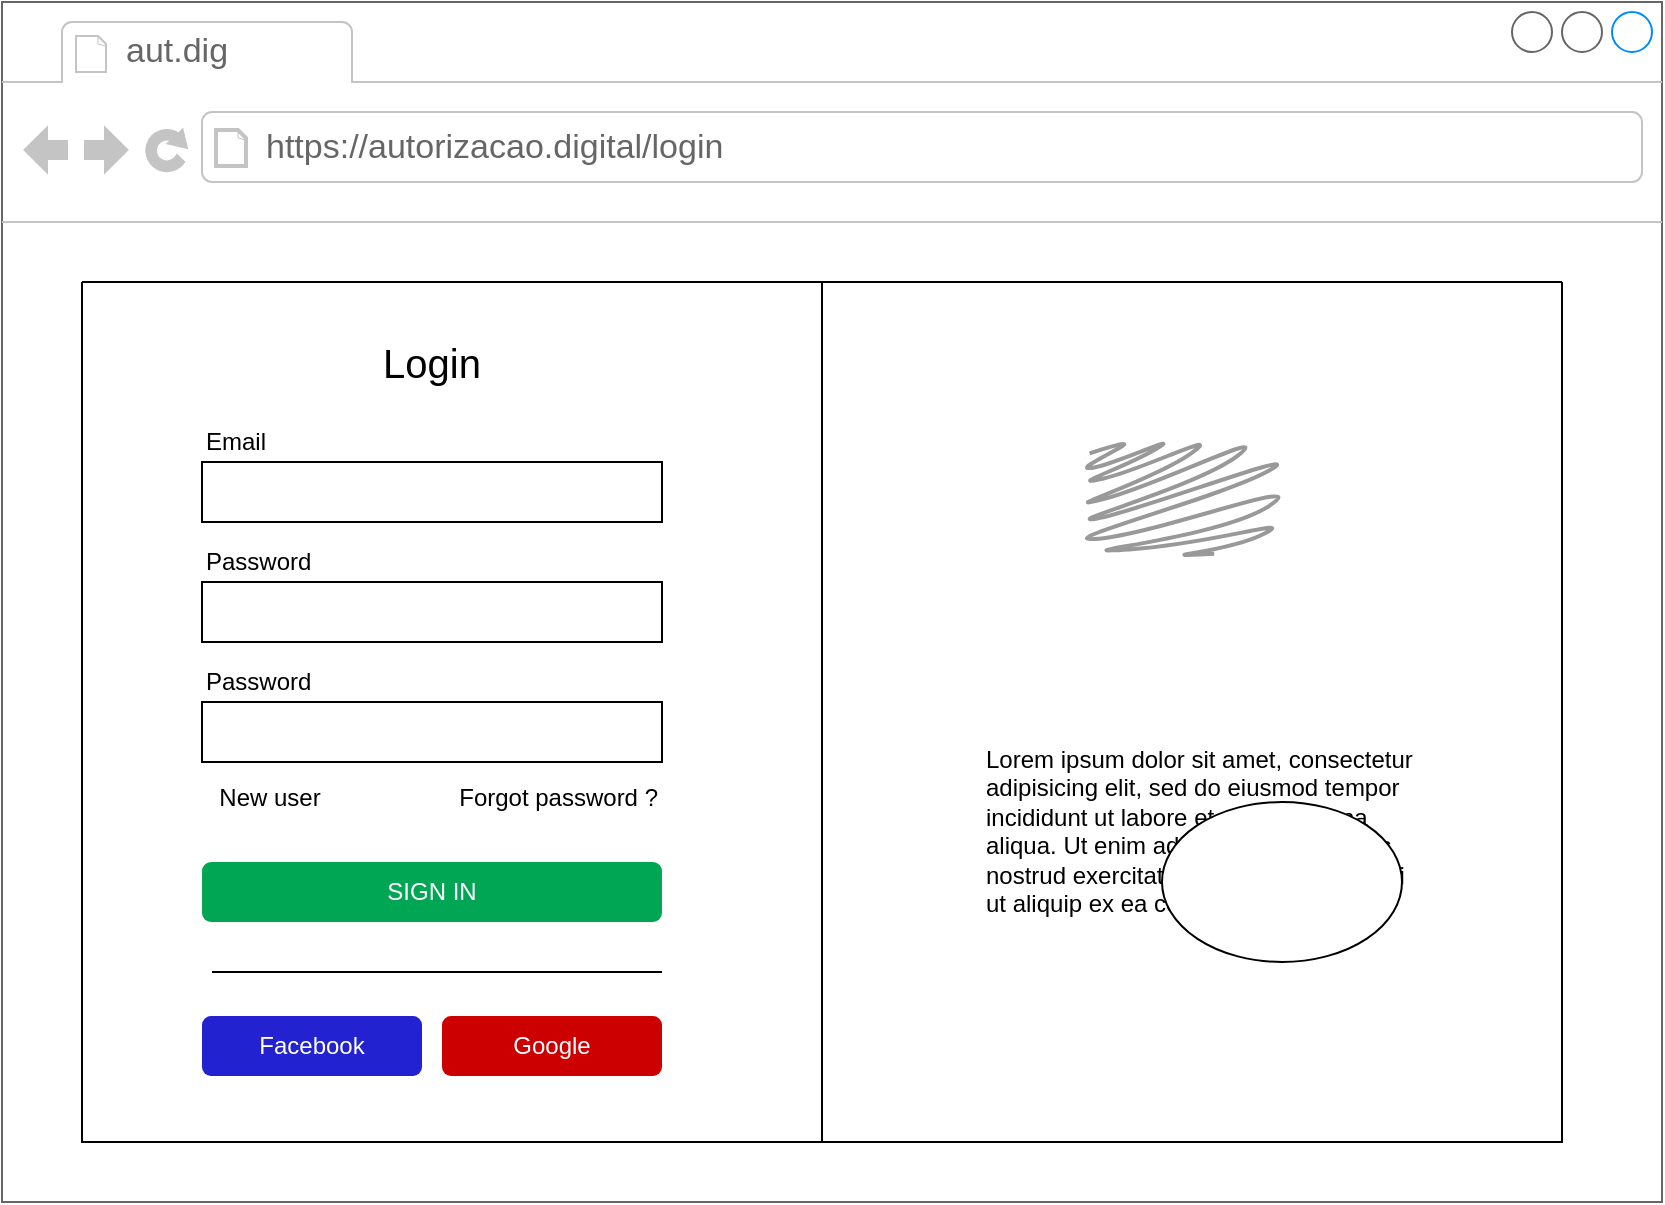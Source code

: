 <mxfile version="14.5.1" type="device"><diagram id="A3qWTJxBf30MFO97emnY" name="Page-1"><mxGraphModel dx="1092" dy="534" grid="1" gridSize="10" guides="1" tooltips="1" connect="1" arrows="1" fold="1" page="1" pageScale="1" pageWidth="850" pageHeight="1100" math="0" shadow="0"><root><mxCell id="0"/><mxCell id="1" parent="0"/><mxCell id="2" value="" style="strokeWidth=1;shadow=0;dashed=0;align=center;html=1;shape=mxgraph.mockup.containers.browserWindow;rSize=0;strokeColor=#666666;strokeColor2=#008cff;strokeColor3=#c4c4c4;mainText=,;recursiveResize=0;fillColor=#008241;" parent="1" vertex="1"><mxGeometry x="10" y="10" width="830" height="600" as="geometry"/></mxCell><mxCell id="3" value="aut.dig" style="strokeWidth=1;shadow=0;dashed=0;align=center;html=1;shape=mxgraph.mockup.containers.anchor;fontSize=17;fontColor=#666666;align=left;" parent="2" vertex="1"><mxGeometry x="60" y="12" width="110" height="26" as="geometry"/></mxCell><mxCell id="4" value="https://autorizacao.digital/login" style="strokeWidth=1;shadow=0;dashed=0;align=center;html=1;shape=mxgraph.mockup.containers.anchor;rSize=0;fontSize=17;fontColor=#666666;align=left;" parent="2" vertex="1"><mxGeometry x="130" y="60" width="250" height="26" as="geometry"/></mxCell><mxCell id="25" value="" style="group" parent="2" vertex="1" connectable="0"><mxGeometry x="100" y="240" width="230" height="60" as="geometry"/></mxCell><mxCell id="32" value="" style="group" parent="25" vertex="1" connectable="0"><mxGeometry width="230" height="60" as="geometry"/></mxCell><mxCell id="24" value="" style="rounded=0;whiteSpace=wrap;html=1;align=left;" parent="32" vertex="1"><mxGeometry y="30" width="230" height="30" as="geometry"/></mxCell><mxCell id="23" value="Email" style="text;html=1;strokeColor=none;fillColor=none;align=left;verticalAlign=middle;whiteSpace=wrap;rounded=0;" parent="32" vertex="1"><mxGeometry width="230" height="20" as="geometry"/></mxCell><mxCell id="33" value="" style="group" parent="2" vertex="1" connectable="0"><mxGeometry x="100" y="318" width="230" height="60" as="geometry"/></mxCell><mxCell id="34" value="" style="group" parent="33" vertex="1" connectable="0"><mxGeometry width="230" height="60" as="geometry"/></mxCell><mxCell id="35" value="" style="rounded=0;whiteSpace=wrap;html=1;align=left;" parent="34" vertex="1"><mxGeometry y="30" width="230" height="30" as="geometry"/></mxCell><mxCell id="36" value="Password" style="text;html=1;strokeColor=none;fillColor=none;align=left;verticalAlign=middle;whiteSpace=wrap;rounded=0;" parent="34" vertex="1"><mxGeometry width="230" height="20" as="geometry"/></mxCell><mxCell id="37" value="SUBMIT" style="rounded=1;whiteSpace=wrap;html=1;strokeColor=#f0f0f0;fillColor=none;align=center;" parent="2" vertex="1"><mxGeometry x="100" y="440" width="230" height="30" as="geometry"/></mxCell><mxCell id="40" value="Forgot password ?" style="text;html=1;strokeColor=none;fillColor=none;align=right;verticalAlign=middle;whiteSpace=wrap;rounded=0;" parent="2" vertex="1"><mxGeometry x="220" y="390" width="110" height="20" as="geometry"/></mxCell><mxCell id="41" value="" style="dashed=0;outlineConnect=0;html=1;align=center;labelPosition=center;verticalLabelPosition=bottom;verticalAlign=top;shape=mxgraph.weblogos.messenger;strokeColor=#f0f0f0;fillColor=none;" parent="2" vertex="1"><mxGeometry x="550" y="240" width="82.6" height="76.8" as="geometry"/></mxCell><mxCell id="43" value="Lorem ipsum dolor sit amet, consectetur adipisicing elit, sed do eiusmod tempor incididunt ut labore et dolore magna aliqua. Ut enim ad minim veniam, quis nostrud exercitation ullamco laboris nisi ut aliquip ex ea commodo&amp;nbsp;" style="text;spacingTop=-5;whiteSpace=wrap;html=1;align=left;fontSize=12;fontFamily=Helvetica;fillColor=none;strokeColor=none;" parent="2" vertex="1"><mxGeometry x="490" y="370" width="220" height="130" as="geometry"/></mxCell><mxCell id="44" value="" style="group" parent="2" vertex="1" connectable="0"><mxGeometry x="40" y="150" width="740" height="430" as="geometry"/></mxCell><mxCell id="45" value="" style="swimlane;startSize=0;" parent="44" vertex="1"><mxGeometry width="370" height="430" as="geometry"/></mxCell><mxCell id="46" value="" style="swimlane;startSize=0;" parent="44" vertex="1"><mxGeometry x="370" width="370" height="430" as="geometry"/></mxCell><mxCell id="47" value="&lt;font style=&quot;font-size: 20px&quot;&gt;Login&lt;/font&gt;" style="text;html=1;strokeColor=none;fillColor=none;align=center;verticalAlign=middle;whiteSpace=wrap;rounded=0;" parent="2" vertex="1"><mxGeometry x="100" y="190" width="40" height="20" as="geometry"/></mxCell><mxCell id="48" value="" style="strokeWidth=1;shadow=0;dashed=0;align=center;html=1;shape=mxgraph.mockup.containers.browserWindow;rSize=0;strokeColor=#666666;strokeColor2=#008cff;strokeColor3=#c4c4c4;mainText=,;recursiveResize=0;" parent="2" vertex="1"><mxGeometry width="830" height="600" as="geometry"/></mxCell><mxCell id="49" value="aut.dig" style="strokeWidth=1;shadow=0;dashed=0;align=center;html=1;shape=mxgraph.mockup.containers.anchor;fontSize=17;fontColor=#666666;align=left;" parent="48" vertex="1"><mxGeometry x="60" y="12" width="110" height="26" as="geometry"/></mxCell><mxCell id="50" value="https://autorizacao.digital/login" style="strokeWidth=1;shadow=0;dashed=0;align=center;html=1;shape=mxgraph.mockup.containers.anchor;rSize=0;fontSize=17;fontColor=#666666;align=left;" parent="48" vertex="1"><mxGeometry x="130" y="60" width="250" height="26" as="geometry"/></mxCell><mxCell id="55" value="" style="group" parent="48" vertex="1" connectable="0"><mxGeometry x="100" y="330" width="230" height="60" as="geometry"/></mxCell><mxCell id="56" value="" style="group" parent="55" vertex="1" connectable="0"><mxGeometry width="230" height="60" as="geometry"/></mxCell><mxCell id="57" value="" style="rounded=0;whiteSpace=wrap;html=1;align=left;" parent="56" vertex="1"><mxGeometry y="20" width="230" height="30" as="geometry"/></mxCell><mxCell id="58" value="Password" style="text;html=1;strokeColor=none;fillColor=none;align=left;verticalAlign=middle;whiteSpace=wrap;rounded=0;" parent="56" vertex="1"><mxGeometry width="230" height="20" as="geometry"/></mxCell><mxCell id="59" value="&lt;font color=&quot;#ffffff&quot;&gt;SIGN IN&lt;/font&gt;" style="rounded=1;whiteSpace=wrap;html=1;align=center;fillColor=#00A653;strokeColor=none;" parent="48" vertex="1"><mxGeometry x="100" y="430" width="230" height="30" as="geometry"/></mxCell><mxCell id="60" value="Forgot password ?" style="text;html=1;strokeColor=none;fillColor=none;align=right;verticalAlign=middle;whiteSpace=wrap;rounded=0;" parent="48" vertex="1"><mxGeometry x="220" y="388" width="110" height="20" as="geometry"/></mxCell><mxCell id="64" value="" style="group" parent="48" vertex="1" connectable="0"><mxGeometry x="100" y="270" width="230" height="60" as="geometry"/></mxCell><mxCell id="65" value="" style="group" parent="64" vertex="1" connectable="0"><mxGeometry width="230" height="60" as="geometry"/></mxCell><mxCell id="66" value="" style="rounded=0;whiteSpace=wrap;html=1;align=left;" parent="65" vertex="1"><mxGeometry y="20" width="230" height="30" as="geometry"/></mxCell><mxCell id="67" value="Password" style="text;html=1;strokeColor=none;fillColor=none;align=left;verticalAlign=middle;whiteSpace=wrap;rounded=0;" parent="65" vertex="1"><mxGeometry width="230" height="20" as="geometry"/></mxCell><mxCell id="51" value="" style="group" parent="48" vertex="1" connectable="0"><mxGeometry x="100" y="210" width="230" height="60" as="geometry"/></mxCell><mxCell id="52" value="" style="group" parent="51" vertex="1" connectable="0"><mxGeometry width="230" height="60" as="geometry"/></mxCell><mxCell id="53" value="" style="rounded=0;whiteSpace=wrap;html=1;align=left;" parent="52" vertex="1"><mxGeometry y="20" width="230" height="30" as="geometry"/></mxCell><mxCell id="54" value="Email" style="text;html=1;strokeColor=none;fillColor=none;align=left;verticalAlign=middle;whiteSpace=wrap;rounded=0;" parent="52" vertex="1"><mxGeometry width="230" height="20" as="geometry"/></mxCell><mxCell id="22" value="&lt;font style=&quot;font-size: 20px&quot;&gt;Login&lt;/font&gt;" style="text;html=1;strokeColor=none;fillColor=none;align=center;verticalAlign=middle;whiteSpace=wrap;rounded=0;" parent="48" vertex="1"><mxGeometry x="195" y="170" width="40" height="20" as="geometry"/></mxCell><mxCell id="68" value="" style="shape=mxgraph.mockup.markup.scratchOut;shadow=0;dashed=0;html=1;strokeColor=#999999;strokeWidth=2;" parent="48" vertex="1"><mxGeometry x="540" y="220" width="100" height="60" as="geometry"/></mxCell><mxCell id="9" value="" style="group" parent="1" vertex="1" connectable="0"><mxGeometry x="50" y="150" width="740" height="430" as="geometry"/></mxCell><mxCell id="7" value="" style="swimlane;startSize=0;" parent="9" vertex="1"><mxGeometry width="370" height="430" as="geometry"/></mxCell><mxCell id="8" value="" style="swimlane;startSize=0;" parent="9" vertex="1"><mxGeometry x="370" width="370" height="430" as="geometry"/></mxCell><mxCell id="62" value="&amp;nbsp; New user" style="text;html=1;strokeColor=none;fillColor=none;align=left;verticalAlign=middle;whiteSpace=wrap;rounded=0;" parent="9" vertex="1"><mxGeometry x="60" y="248" width="110" height="20" as="geometry"/></mxCell><mxCell id="38" value="&lt;font color=&quot;#ffffff&quot;&gt;Facebook&lt;/font&gt;" style="rounded=1;whiteSpace=wrap;html=1;align=center;fillColor=#2222D1;strokeColor=none;" parent="1" vertex="1"><mxGeometry x="110" y="517" width="110" height="30" as="geometry"/></mxCell><mxCell id="39" value="&lt;font color=&quot;#ffffff&quot;&gt;Google&lt;/font&gt;" style="rounded=1;whiteSpace=wrap;html=1;align=center;fillColor=#CC0000;strokeColor=none;" parent="1" vertex="1"><mxGeometry x="230" y="517" width="110" height="30" as="geometry"/></mxCell><mxCell id="42" value="Lorem ipsum dolor sit amet, consectetur adipisicing elit, sed do eiusmod tempor incididunt ut labore et dolore magna aliqua. Ut enim ad minim veniam, quis nostrud exercitation ullamco laboris nisi ut aliquip ex ea commodo&amp;nbsp;" style="text;spacingTop=-5;whiteSpace=wrap;html=1;align=left;fontSize=12;fontFamily=Helvetica;fillColor=none;strokeColor=none;" parent="1" vertex="1"><mxGeometry x="500" y="380" width="220" height="130" as="geometry"/></mxCell><mxCell id="63" value="" style="line;strokeWidth=1;html=1;fillColor=#CC0000;" parent="1" vertex="1"><mxGeometry x="115" y="490" width="225" height="10" as="geometry"/></mxCell><mxCell id="aXp-oB3zgh4jHSmNCD00-68" value="" style="ellipse;whiteSpace=wrap;html=1;" vertex="1" parent="1"><mxGeometry x="590" y="410" width="120" height="80" as="geometry"/></mxCell></root></mxGraphModel></diagram></mxfile>